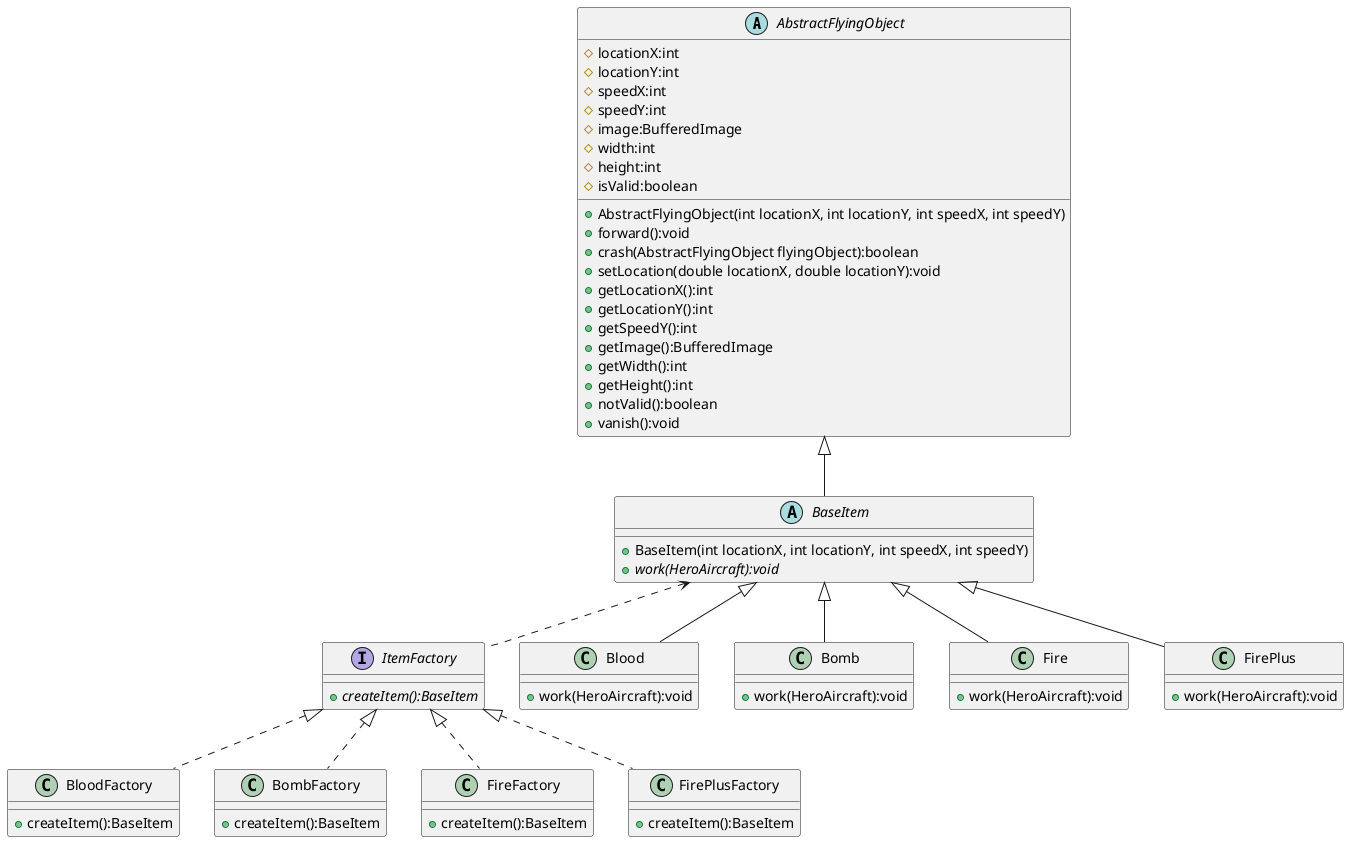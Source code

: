 @startuml
'https://plantuml.com/sequence-diagram
abstract class AbstractFlyingObject
{
    # locationX:int
    # locationY:int
    # speedX:int
    # speedY:int
    # image:BufferedImage
    # width:int
    # height:int
    # isValid:boolean

    + AbstractFlyingObject(int locationX, int locationY, int speedX, int speedY)
    + forward():void
    + crash(AbstractFlyingObject flyingObject):boolean
    + setLocation(double locationX, double locationY):void
    + getLocationX():int
    + getLocationY():int
    + getSpeedY():int
    + getImage():BufferedImage
    + getWidth():int
    + getHeight():int
    + notValid():boolean
    + vanish():void
}
abstract class BaseItem{
    + BaseItem(int locationX, int locationY, int speedX, int speedY)
    + {abstract} work(HeroAircraft):void
}
interface ItemFactory{
    + {abstract}createItem():BaseItem
}
class BloodFactory{
    + createItem():BaseItem
}
class BombFactory{
    + createItem():BaseItem
}
class FireFactory{
    + createItem():BaseItem
}
class FirePlusFactory{
    + createItem():BaseItem
}
class Blood{
    + work(HeroAircraft):void
}
class Bomb{
    + work(HeroAircraft):void
}
class Fire{
    + work(HeroAircraft):void
}
class FirePlus{
    + work(HeroAircraft):void
}

AbstractFlyingObject <|-- BaseItem
BaseItem <.. ItemFactory
BaseItem <|-- Blood
BaseItem <|-- Bomb
BaseItem <|-- Fire
BaseItem <|-- FirePlus
ItemFactory <|.. BloodFactory
ItemFactory <|.. BombFactory
ItemFactory <|.. FireFactory
ItemFactory <|.. FirePlusFactory
@enduml